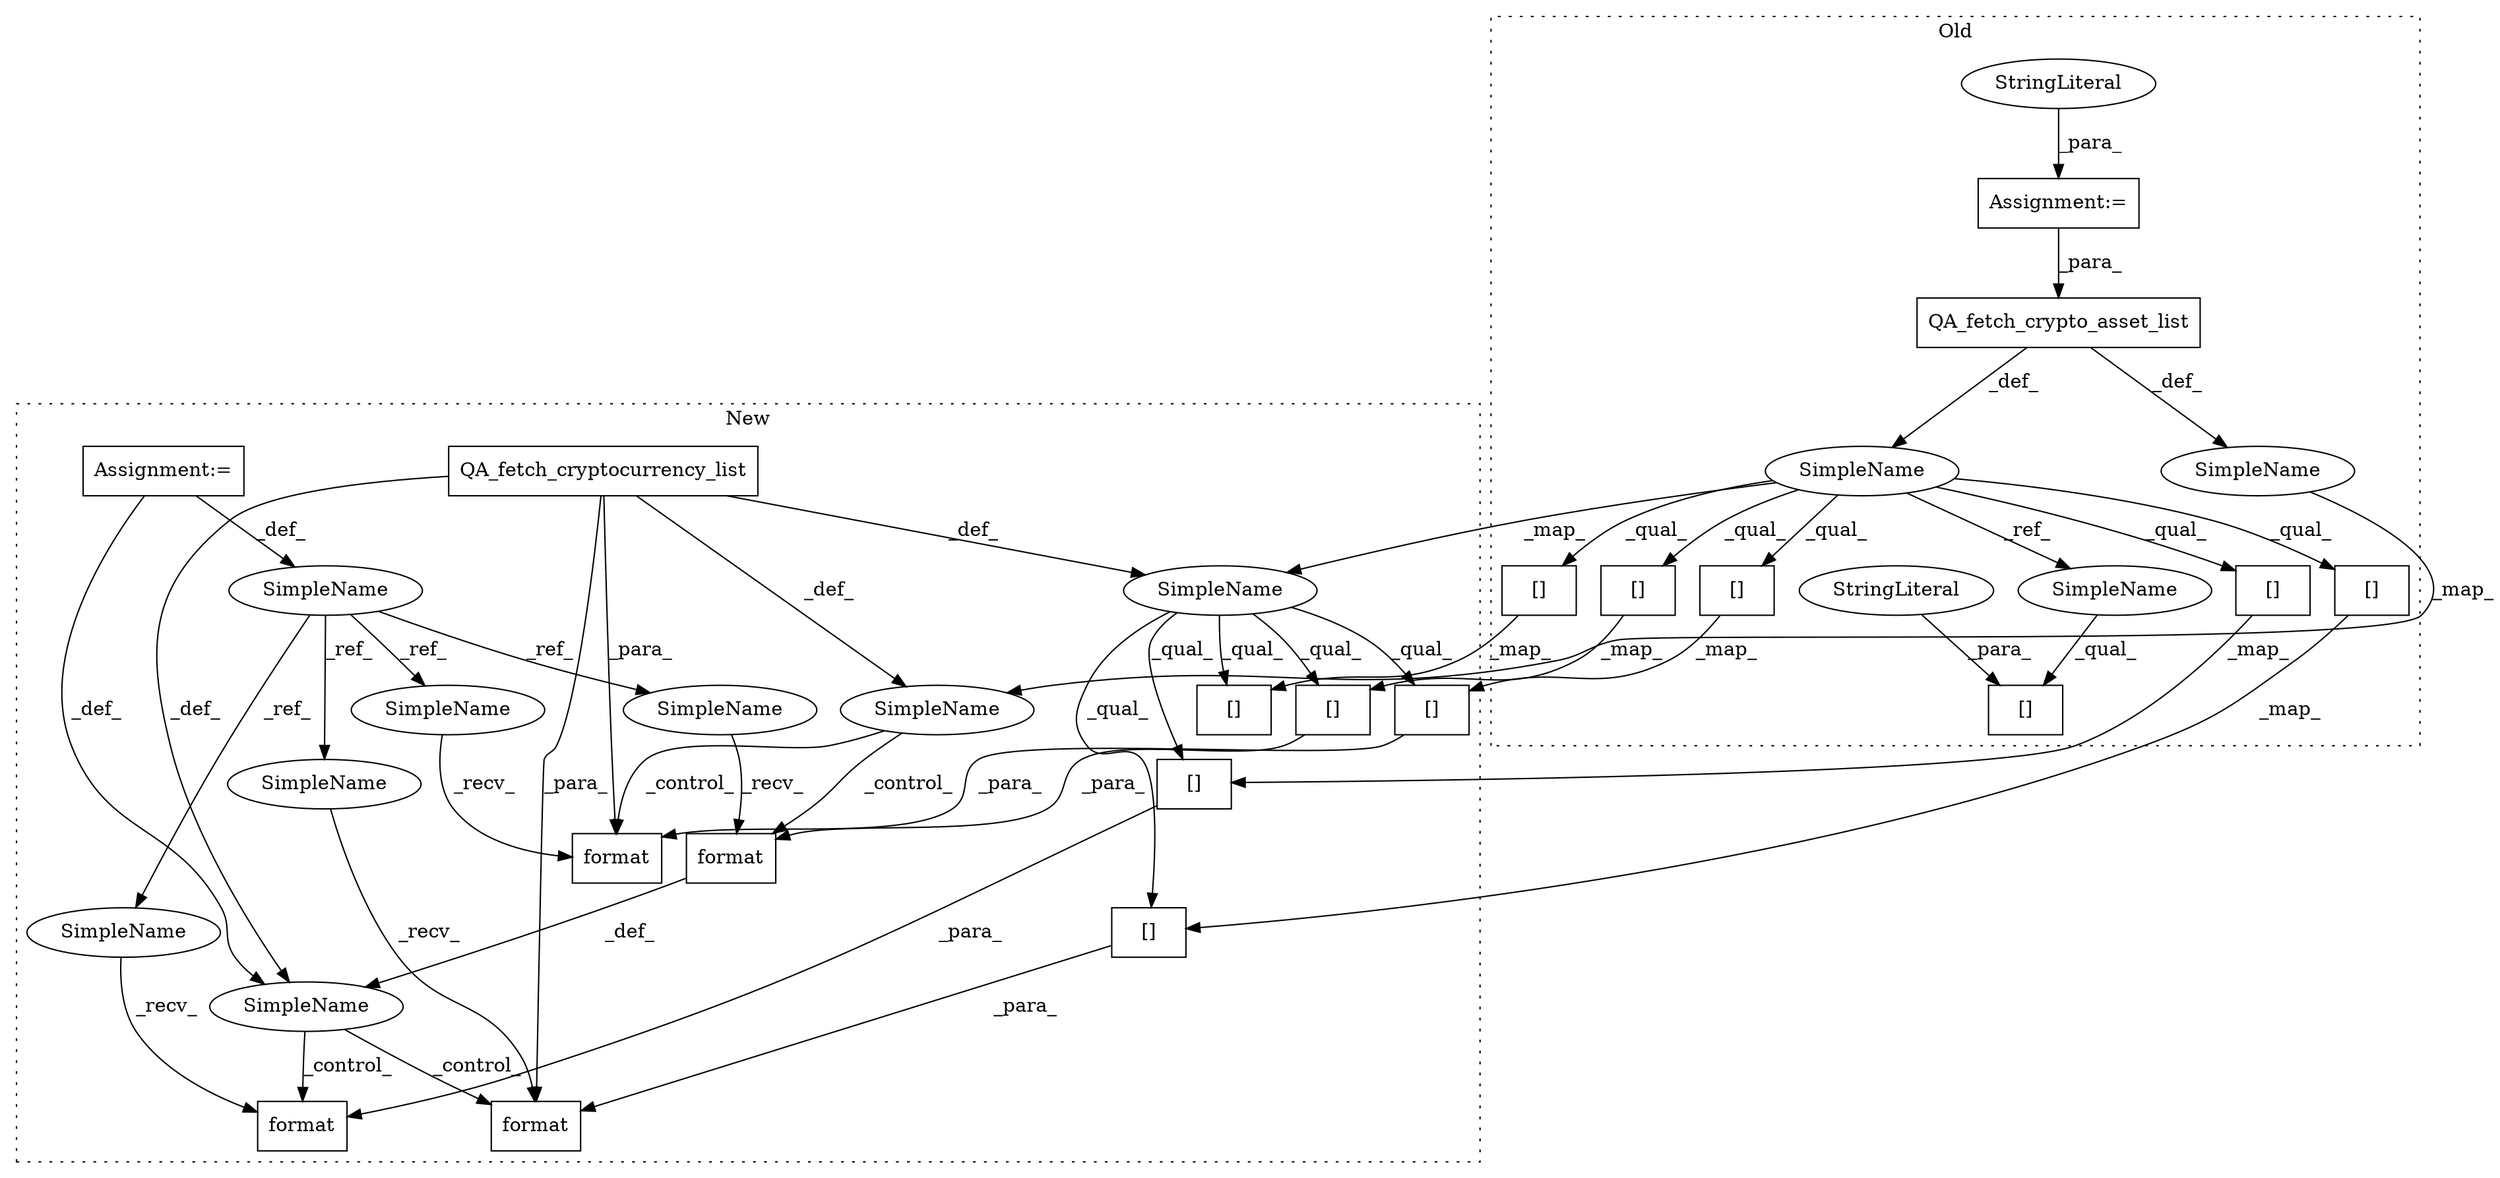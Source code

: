 digraph G {
subgraph cluster0 {
1 [label="QA_fetch_crypto_asset_list" a="32" s="4792,4825" l="27,1" shape="box"];
4 [label="[]" a="2" s="5906,5926" l="12,1" shape="box"];
6 [label="SimpleName" a="42" s="5518" l="5" shape="ellipse"];
9 [label="[]" a="2" s="6320,6340" l="12,1" shape="box"];
11 [label="SimpleName" a="42" s="5559" l="11" shape="ellipse"];
12 [label="[]" a="2" s="6753,6773" l="12,1" shape="box"];
16 [label="[]" a="2" s="5658,5678" l="12,1" shape="box"];
19 [label="[]" a="2" s="8546,8566" l="12,1" shape="box"];
24 [label="Assignment:=" a="7" s="4763" l="1" shape="box"];
25 [label="[]" a="2" s="5937,5957" l="12,1" shape="box"];
26 [label="StringLiteral" a="45" s="4764" l="10" shape="ellipse"];
27 [label="StringLiteral" a="45" s="5949" l="8" shape="ellipse"];
32 [label="SimpleName" a="42" s="5937" l="11" shape="ellipse"];
label = "Old";
style="dotted";
}
subgraph cluster1 {
2 [label="format" a="32" s="7508,7536" l="7,1" shape="box"];
3 [label="[]" a="2" s="7515,7535" l="12,1" shape="box"];
5 [label="SimpleName" a="42" s="7080" l="5" shape="ellipse"];
7 [label="format" a="32" s="7915,7943" l="7,1" shape="box"];
8 [label="[]" a="2" s="7922,7942" l="12,1" shape="box"];
10 [label="SimpleName" a="42" s="7121" l="11" shape="ellipse"];
13 [label="[]" a="2" s="8376,8396" l="12,1" shape="box"];
14 [label="format" a="32" s="8369,8397" l="7,1" shape="box"];
15 [label="[]" a="2" s="7243,7263" l="12,1" shape="box"];
17 [label="format" a="32" s="7236,7264" l="7,1" shape="box"];
18 [label="[]" a="2" s="10260,10280" l="12,1" shape="box"];
20 [label="SimpleName" a="42" s="" l="" shape="ellipse"];
21 [label="SimpleName" a="42" s="6366" l="15" shape="ellipse"];
22 [label="QA_fetch_cryptocurrency_list" a="32" s="6415,6461" l="29,1" shape="box"];
23 [label="Assignment:=" a="7" s="6381" l="1" shape="box"];
28 [label="SimpleName" a="42" s="7220" l="15" shape="ellipse"];
29 [label="SimpleName" a="42" s="8353" l="15" shape="ellipse"];
30 [label="SimpleName" a="42" s="7899" l="15" shape="ellipse"];
31 [label="SimpleName" a="42" s="7492" l="15" shape="ellipse"];
label = "New";
style="dotted";
}
1 -> 6 [label="_def_"];
1 -> 11 [label="_def_"];
2 -> 20 [label="_def_"];
3 -> 2 [label="_para_"];
4 -> 3 [label="_map_"];
5 -> 17 [label="_control_"];
5 -> 2 [label="_control_"];
6 -> 5 [label="_map_"];
8 -> 7 [label="_para_"];
9 -> 8 [label="_map_"];
10 -> 8 [label="_qual_"];
10 -> 18 [label="_qual_"];
10 -> 13 [label="_qual_"];
10 -> 3 [label="_qual_"];
10 -> 15 [label="_qual_"];
11 -> 4 [label="_qual_"];
11 -> 9 [label="_qual_"];
11 -> 10 [label="_map_"];
11 -> 19 [label="_qual_"];
11 -> 12 [label="_qual_"];
11 -> 16 [label="_qual_"];
11 -> 32 [label="_ref_"];
12 -> 13 [label="_map_"];
13 -> 14 [label="_para_"];
15 -> 17 [label="_para_"];
16 -> 15 [label="_map_"];
19 -> 18 [label="_map_"];
20 -> 7 [label="_control_"];
20 -> 14 [label="_control_"];
21 -> 29 [label="_ref_"];
21 -> 30 [label="_ref_"];
21 -> 31 [label="_ref_"];
21 -> 28 [label="_ref_"];
22 -> 17 [label="_para_"];
22 -> 20 [label="_def_"];
22 -> 14 [label="_para_"];
22 -> 10 [label="_def_"];
22 -> 5 [label="_def_"];
23 -> 21 [label="_def_"];
23 -> 20 [label="_def_"];
24 -> 1 [label="_para_"];
26 -> 24 [label="_para_"];
27 -> 25 [label="_para_"];
28 -> 17 [label="_recv_"];
29 -> 14 [label="_recv_"];
30 -> 7 [label="_recv_"];
31 -> 2 [label="_recv_"];
32 -> 25 [label="_qual_"];
}